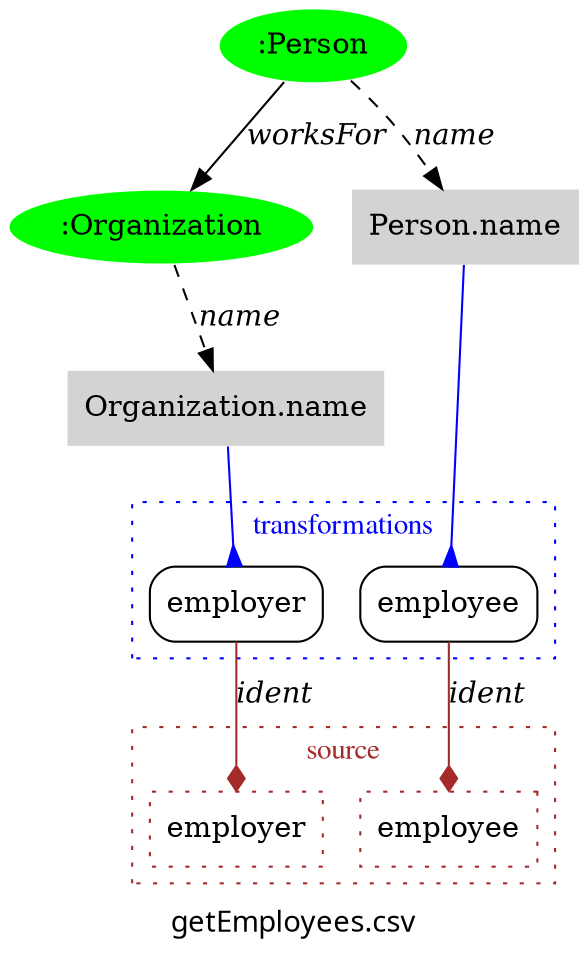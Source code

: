 digraph  {
	graph [fontname="times:bold",
		label="getEmployees.csv",
		overlap=False,
		remincross=true,
		splines=true
	];
	node [label="\N"];
	subgraph cluster1 {
		graph [color=brown,
			fontcolor=brown,
			fontname=times,
			label=source,
			rank=same,
			style=dotted
		];
		4		 [color=brown,
			label=employer,
			shape=box,
			style=dotted];
		5		 [color=brown,
			label=employee,
			shape=box,
			style=dotted];
	}
	subgraph cluster2 {
		graph [color=blue,
			fontcolor=blue,
			fontname=times,
			label=transformations,
			rank=same,
			style=dotted
		];
		6		 [label=employer,
			shape=box,
			style=rounded];
		7		 [label=employee,
			shape=box,
			style=rounded];
	}
	0	 [color=white,
		fillcolor=green,
		label=":Organization",
		shape=ellipse,
		style=filled];
	1	 [color=white,
		fillcolor=lightgrey,
		label="Organization.name",
		shape=plaintext,
		style=filled];
	0 -> 1	 [fontname="times-italic",
		label=name,
		style=dashed];
	1 -> 6	 [arrowhead=inv,
		arrowtail=inv,
		color=blue];
	2	 [color=white,
		fillcolor=green,
		label=":Person",
		shape=ellipse,
		style=filled];
	2 -> 0	 [fontname="times-italic",
		label=worksFor];
	3	 [color=white,
		fillcolor=lightgrey,
		label="Person.name",
		shape=plaintext,
		style=filled];
	2 -> 3	 [fontname="times-italic",
		label=name,
		style=dashed];
	3 -> 7	 [arrowhead=inv,
		arrowtail=inv,
		color=blue];
	6 -> 4	 [arrowhead=diamond,
		color=brown,
		fontname="times-italic",
		label=ident];
	7 -> 5	 [arrowhead=diamond,
		color=brown,
		fontname="times-italic",
		label=ident];
}
